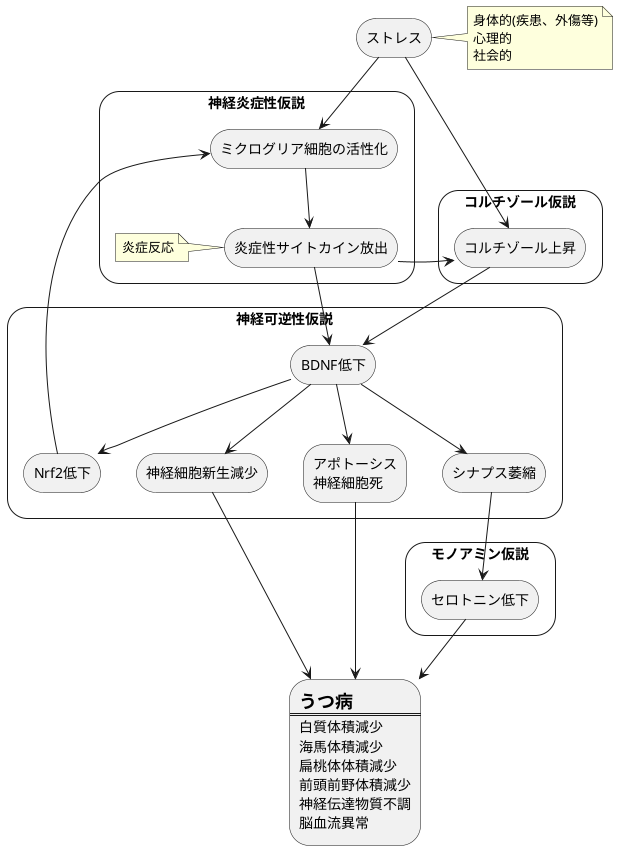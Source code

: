 @startuml
	skinparam rectangle {
		roundCorner 40
	}

	rectangle "ストレス" as stress
	note right
		身体的(疾患、外傷等)
		心理的
		社会的
	end note

	rectangle "神経炎症性仮説" {
		rectangle "ミクログリア細胞の活性化" as microglia
		rectangle "炎症性サイトカイン放出" as Cytokine
		note left
			炎症反応
		end note
	}
	stress -down-> microglia
	microglia -down-> Cytokine

	rectangle "コルチゾール仮説" {
		rectangle "コルチゾール上昇" as cortisol
	}
	stress -down-> cortisol
	Cytokine -right-> cortisol

	rectangle "神経可逆性仮説" {
		rectangle "BDNF低下" as BDNF
		rectangle "Nrf2低下" as Nrf2
		rectangle "シナプス萎縮" as synapse
		rectangle "神経細胞新生減少" as Neurogenesis
		rectangle "アポトーシス\n神経細胞死" as apoptosis
	}
	Cytokine --> BDNF
	cortisol --> BDNF
	BDNF -down-> Nrf2
	BDNF -down-> synapse
	BDNF -down-> Neurogenesis
	BDNF -down-> apoptosis
	Nrf2 --> microglia

	rectangle "モノアミン仮説" {
		rectangle "セロトニン低下" as serotonin
	}
	synapse -down-> serotonin
	rectangle depression [
		= うつ病
		====
		白質体積減少
		海馬体積減少
		扁桃体体積減少
		前頭前野体積減少
		神経伝達物質不調
		脳血流異常
	]

	serotonin -down-> depression
	Neurogenesis -down-> depression
	apoptosis -down-> depression
@enduml
